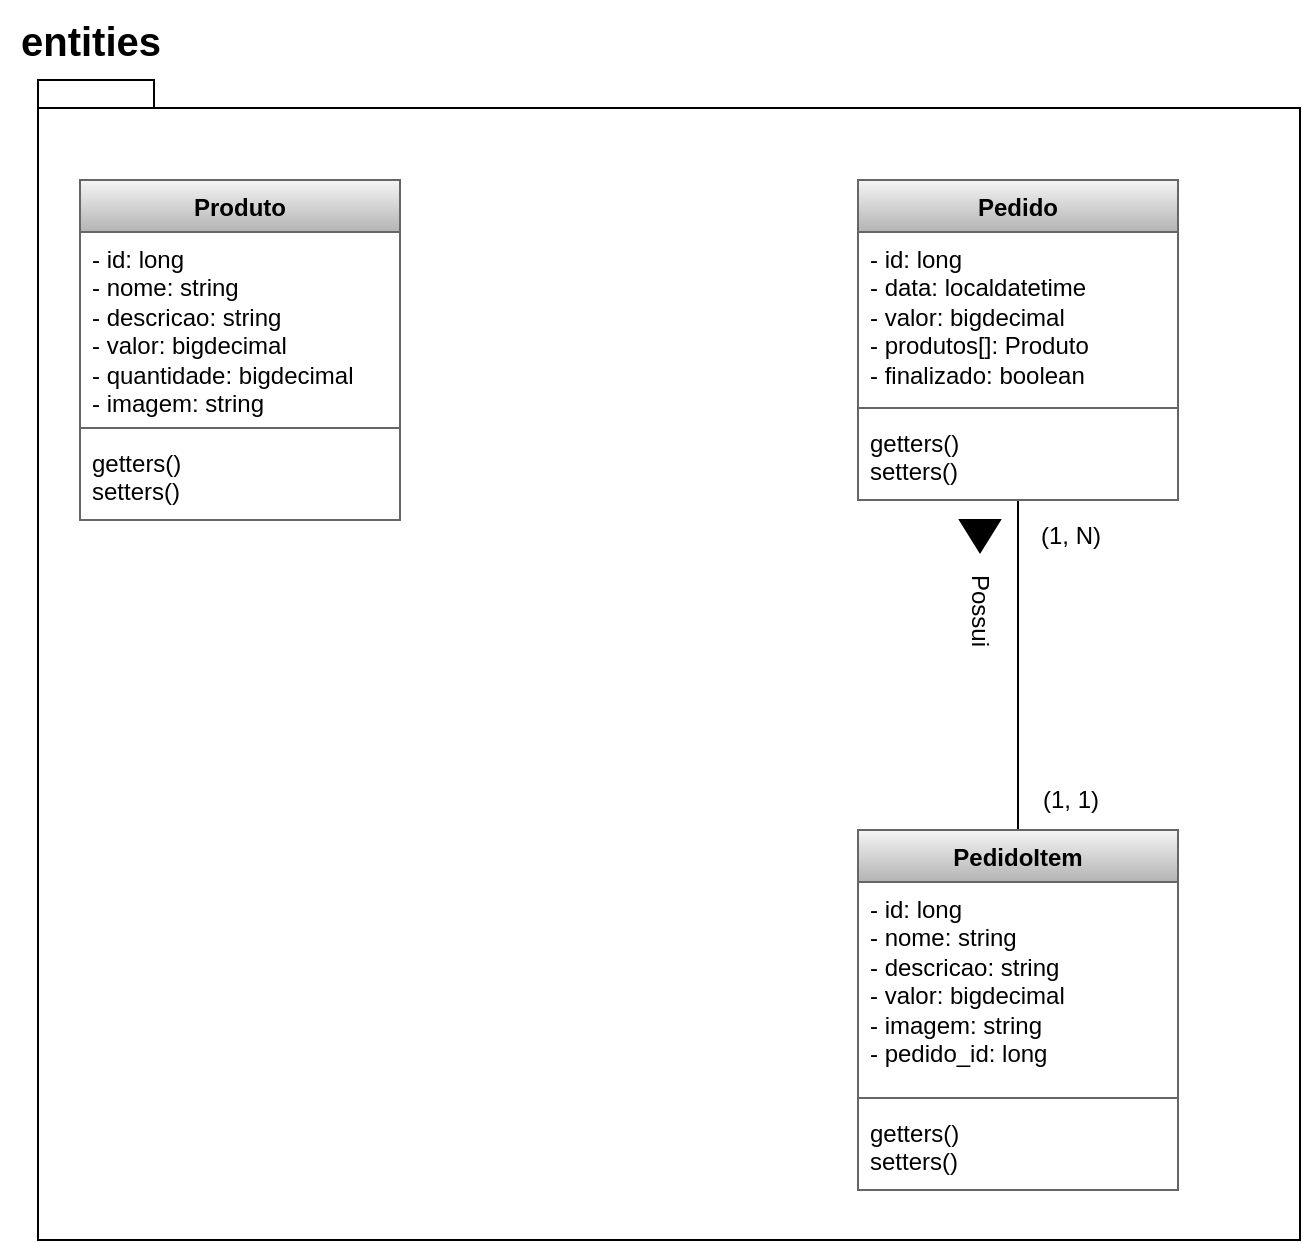 <mxfile version="22.0.2" type="device">
  <diagram name="Página-1" id="6lZOWeblVVt6lVMaOBDH">
    <mxGraphModel dx="733" dy="443" grid="1" gridSize="10" guides="1" tooltips="1" connect="1" arrows="1" fold="1" page="1" pageScale="1" pageWidth="827" pageHeight="1169" math="0" shadow="0">
      <root>
        <mxCell id="0" />
        <mxCell id="1" parent="0" />
        <mxCell id="IpAdPZcUvrhz0_bsffYj-20" value="" style="shape=folder;fontStyle=1;spacingTop=10;tabWidth=40;tabHeight=14;tabPosition=left;html=1;whiteSpace=wrap;" parent="1" vertex="1">
          <mxGeometry x="99" y="120" width="631" height="580" as="geometry" />
        </mxCell>
        <mxCell id="IpAdPZcUvrhz0_bsffYj-1" value="Produto" style="swimlane;fontStyle=1;align=center;verticalAlign=top;childLayout=stackLayout;horizontal=1;startSize=26;horizontalStack=0;resizeParent=1;resizeParentMax=0;resizeLast=0;collapsible=1;marginBottom=0;whiteSpace=wrap;html=1;fillColor=#f5f5f5;strokeColor=#666666;gradientColor=#b3b3b3;" parent="1" vertex="1">
          <mxGeometry x="120" y="170" width="160" height="170" as="geometry" />
        </mxCell>
        <mxCell id="IpAdPZcUvrhz0_bsffYj-2" value="&lt;div&gt;- id: long&lt;/div&gt;&lt;div&gt;- nome: string&lt;/div&gt;&lt;div&gt;- descricao: string&lt;/div&gt;&lt;div&gt;- valor: bigdecimal&lt;/div&gt;&lt;div&gt;- quantidade: bigdecimal&lt;/div&gt;&lt;div&gt;- imagem: string&lt;/div&gt;" style="text;strokeColor=none;fillColor=none;align=left;verticalAlign=top;spacingLeft=4;spacingRight=4;overflow=hidden;rotatable=0;points=[[0,0.5],[1,0.5]];portConstraint=eastwest;whiteSpace=wrap;html=1;" parent="IpAdPZcUvrhz0_bsffYj-1" vertex="1">
          <mxGeometry y="26" width="160" height="94" as="geometry" />
        </mxCell>
        <mxCell id="IpAdPZcUvrhz0_bsffYj-3" value="" style="line;strokeWidth=1;fillColor=none;align=left;verticalAlign=middle;spacingTop=-1;spacingLeft=3;spacingRight=3;rotatable=0;labelPosition=right;points=[];portConstraint=eastwest;strokeColor=inherit;" parent="IpAdPZcUvrhz0_bsffYj-1" vertex="1">
          <mxGeometry y="120" width="160" height="8" as="geometry" />
        </mxCell>
        <mxCell id="IpAdPZcUvrhz0_bsffYj-4" value="&lt;div&gt;getters()&lt;/div&gt;&lt;div&gt;setters()&lt;/div&gt;" style="text;strokeColor=none;fillColor=none;align=left;verticalAlign=top;spacingLeft=4;spacingRight=4;overflow=hidden;rotatable=0;points=[[0,0.5],[1,0.5]];portConstraint=eastwest;whiteSpace=wrap;html=1;" parent="IpAdPZcUvrhz0_bsffYj-1" vertex="1">
          <mxGeometry y="128" width="160" height="42" as="geometry" />
        </mxCell>
        <mxCell id="bBFd3m7kBdN2MCWkVL3D-5" style="edgeStyle=orthogonalEdgeStyle;rounded=0;orthogonalLoop=1;jettySize=auto;html=1;entryX=0.5;entryY=0;entryDx=0;entryDy=0;endArrow=none;endFill=0;" edge="1" parent="1" source="IpAdPZcUvrhz0_bsffYj-5" target="bBFd3m7kBdN2MCWkVL3D-1">
          <mxGeometry relative="1" as="geometry" />
        </mxCell>
        <mxCell id="IpAdPZcUvrhz0_bsffYj-5" value="Pedido" style="swimlane;fontStyle=1;align=center;verticalAlign=top;childLayout=stackLayout;horizontal=1;startSize=26;horizontalStack=0;resizeParent=1;resizeParentMax=0;resizeLast=0;collapsible=1;marginBottom=0;whiteSpace=wrap;html=1;fillColor=#f5f5f5;strokeColor=#666666;gradientColor=#b3b3b3;" parent="1" vertex="1">
          <mxGeometry x="509" y="170" width="160" height="160" as="geometry" />
        </mxCell>
        <mxCell id="IpAdPZcUvrhz0_bsffYj-6" value="&lt;div&gt;- id: long&lt;/div&gt;&lt;div&gt;&lt;div style=&quot;border-color: var(--border-color);&quot;&gt;- data: localdatetime&lt;/div&gt;&lt;/div&gt;&lt;div&gt;&lt;span style=&quot;background-color: initial;&quot;&gt;- valor: bigdecimal&lt;/span&gt;&lt;br&gt;&lt;/div&gt;&lt;div&gt;&lt;span style=&quot;background-color: initial;&quot;&gt;- produtos[]: Produto&lt;/span&gt;&lt;br&gt;&lt;/div&gt;&lt;div&gt;&lt;span style=&quot;background-color: initial;&quot;&gt;- finalizado: boolean&lt;/span&gt;&lt;/div&gt;" style="text;strokeColor=none;fillColor=none;align=left;verticalAlign=top;spacingLeft=4;spacingRight=4;overflow=hidden;rotatable=0;points=[[0,0.5],[1,0.5]];portConstraint=eastwest;whiteSpace=wrap;html=1;" parent="IpAdPZcUvrhz0_bsffYj-5" vertex="1">
          <mxGeometry y="26" width="160" height="84" as="geometry" />
        </mxCell>
        <mxCell id="IpAdPZcUvrhz0_bsffYj-7" value="" style="line;strokeWidth=1;fillColor=none;align=left;verticalAlign=middle;spacingTop=-1;spacingLeft=3;spacingRight=3;rotatable=0;labelPosition=right;points=[];portConstraint=eastwest;strokeColor=inherit;" parent="IpAdPZcUvrhz0_bsffYj-5" vertex="1">
          <mxGeometry y="110" width="160" height="8" as="geometry" />
        </mxCell>
        <mxCell id="IpAdPZcUvrhz0_bsffYj-8" value="&lt;div&gt;getters()&lt;/div&gt;&lt;div&gt;setters()&lt;/div&gt;" style="text;strokeColor=none;fillColor=none;align=left;verticalAlign=top;spacingLeft=4;spacingRight=4;overflow=hidden;rotatable=0;points=[[0,0.5],[1,0.5]];portConstraint=eastwest;whiteSpace=wrap;html=1;" parent="IpAdPZcUvrhz0_bsffYj-5" vertex="1">
          <mxGeometry y="118" width="160" height="42" as="geometry" />
        </mxCell>
        <mxCell id="IpAdPZcUvrhz0_bsffYj-21" value="&lt;font style=&quot;font-size: 20px;&quot;&gt;&lt;b&gt;entities&lt;/b&gt;&lt;/font&gt;" style="text;html=1;align=center;verticalAlign=middle;resizable=0;points=[];autosize=1;" parent="1" vertex="1">
          <mxGeometry x="80" y="80" width="90" height="40" as="geometry" />
        </mxCell>
        <mxCell id="IpAdPZcUvrhz0_bsffYj-26" value="" style="html=1;shadow=0;dashed=0;align=center;verticalAlign=middle;shape=mxgraph.arrows2.arrow;dy=0.6;dx=40;notch=0;fillColor=#000000;fontColor=#ffffff;strokeColor=#000000;direction=south;" parent="1" vertex="1">
          <mxGeometry x="560" y="340" width="20" height="16" as="geometry" />
        </mxCell>
        <mxCell id="bBFd3m7kBdN2MCWkVL3D-1" value="PedidoItem" style="swimlane;fontStyle=1;align=center;verticalAlign=top;childLayout=stackLayout;horizontal=1;startSize=26;horizontalStack=0;resizeParent=1;resizeParentMax=0;resizeLast=0;collapsible=1;marginBottom=0;whiteSpace=wrap;html=1;fillColor=#f5f5f5;strokeColor=#666666;gradientColor=#b3b3b3;" vertex="1" parent="1">
          <mxGeometry x="509" y="495" width="160" height="180" as="geometry" />
        </mxCell>
        <mxCell id="bBFd3m7kBdN2MCWkVL3D-2" value="&lt;div&gt;- id: long&lt;/div&gt;&lt;div&gt;- nome: string&lt;/div&gt;&lt;div&gt;- descricao: string&lt;/div&gt;&lt;div&gt;- valor: bigdecimal&lt;/div&gt;&lt;div&gt;&lt;span style=&quot;background-color: initial;&quot;&gt;- imagem: string&lt;/span&gt;&lt;br&gt;&lt;/div&gt;&lt;div&gt;&lt;span style=&quot;background-color: initial;&quot;&gt;- pedido_id: long&lt;/span&gt;&lt;/div&gt;" style="text;strokeColor=none;fillColor=none;align=left;verticalAlign=top;spacingLeft=4;spacingRight=4;overflow=hidden;rotatable=0;points=[[0,0.5],[1,0.5]];portConstraint=eastwest;whiteSpace=wrap;html=1;" vertex="1" parent="bBFd3m7kBdN2MCWkVL3D-1">
          <mxGeometry y="26" width="160" height="104" as="geometry" />
        </mxCell>
        <mxCell id="bBFd3m7kBdN2MCWkVL3D-3" value="" style="line;strokeWidth=1;fillColor=none;align=left;verticalAlign=middle;spacingTop=-1;spacingLeft=3;spacingRight=3;rotatable=0;labelPosition=right;points=[];portConstraint=eastwest;strokeColor=inherit;" vertex="1" parent="bBFd3m7kBdN2MCWkVL3D-1">
          <mxGeometry y="130" width="160" height="8" as="geometry" />
        </mxCell>
        <mxCell id="bBFd3m7kBdN2MCWkVL3D-4" value="&lt;div&gt;getters()&lt;/div&gt;&lt;div&gt;setters()&lt;/div&gt;" style="text;strokeColor=none;fillColor=none;align=left;verticalAlign=top;spacingLeft=4;spacingRight=4;overflow=hidden;rotatable=0;points=[[0,0.5],[1,0.5]];portConstraint=eastwest;whiteSpace=wrap;html=1;" vertex="1" parent="bBFd3m7kBdN2MCWkVL3D-1">
          <mxGeometry y="138" width="160" height="42" as="geometry" />
        </mxCell>
        <mxCell id="bBFd3m7kBdN2MCWkVL3D-6" value="(1, N)" style="text;html=1;align=center;verticalAlign=middle;resizable=0;points=[];autosize=1;strokeColor=none;fillColor=none;" vertex="1" parent="1">
          <mxGeometry x="590" y="333" width="50" height="30" as="geometry" />
        </mxCell>
        <mxCell id="bBFd3m7kBdN2MCWkVL3D-7" value="Possui" style="text;html=1;align=center;verticalAlign=middle;resizable=0;points=[];autosize=1;strokeColor=none;fillColor=none;rotation=90;" vertex="1" parent="1">
          <mxGeometry x="540" y="370" width="60" height="30" as="geometry" />
        </mxCell>
        <mxCell id="bBFd3m7kBdN2MCWkVL3D-9" value="(1, 1)" style="text;html=1;align=center;verticalAlign=middle;resizable=0;points=[];autosize=1;strokeColor=none;fillColor=none;" vertex="1" parent="1">
          <mxGeometry x="590" y="465" width="50" height="30" as="geometry" />
        </mxCell>
      </root>
    </mxGraphModel>
  </diagram>
</mxfile>
